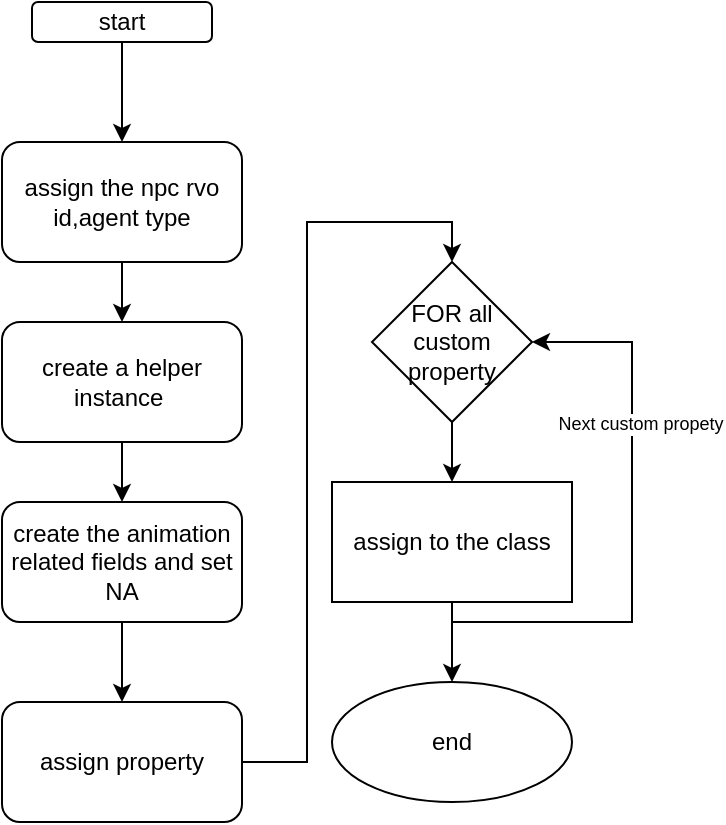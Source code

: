 <mxfile version="17.5.0" type="github">
  <diagram id="ceKti_Ka-W3cxVjrc0Ye" name="Page-1">
    <mxGraphModel dx="1038" dy="579" grid="1" gridSize="10" guides="1" tooltips="1" connect="1" arrows="1" fold="1" page="1" pageScale="1" pageWidth="850" pageHeight="1100" math="0" shadow="0">
      <root>
        <mxCell id="0" />
        <mxCell id="1" parent="0" />
        <mxCell id="NSxaghfgCX7ByZmKsTus-1" value="" style="edgeStyle=orthogonalEdgeStyle;rounded=0;orthogonalLoop=1;jettySize=auto;html=1;" edge="1" parent="1" source="NSxaghfgCX7ByZmKsTus-2" target="NSxaghfgCX7ByZmKsTus-4">
          <mxGeometry relative="1" as="geometry" />
        </mxCell>
        <mxCell id="NSxaghfgCX7ByZmKsTus-2" value="start" style="rounded=1;whiteSpace=wrap;html=1;" vertex="1" parent="1">
          <mxGeometry x="80" y="30" width="90" height="20" as="geometry" />
        </mxCell>
        <mxCell id="NSxaghfgCX7ByZmKsTus-3" value="" style="edgeStyle=orthogonalEdgeStyle;rounded=0;orthogonalLoop=1;jettySize=auto;html=1;" edge="1" parent="1" source="NSxaghfgCX7ByZmKsTus-4" target="NSxaghfgCX7ByZmKsTus-6">
          <mxGeometry relative="1" as="geometry" />
        </mxCell>
        <mxCell id="NSxaghfgCX7ByZmKsTus-4" value="assign the npc rvo id,agent type" style="whiteSpace=wrap;html=1;rounded=1;" vertex="1" parent="1">
          <mxGeometry x="65" y="100" width="120" height="60" as="geometry" />
        </mxCell>
        <mxCell id="NSxaghfgCX7ByZmKsTus-5" value="" style="edgeStyle=orthogonalEdgeStyle;rounded=0;orthogonalLoop=1;jettySize=auto;html=1;" edge="1" parent="1" source="NSxaghfgCX7ByZmKsTus-6" target="NSxaghfgCX7ByZmKsTus-8">
          <mxGeometry relative="1" as="geometry" />
        </mxCell>
        <mxCell id="NSxaghfgCX7ByZmKsTus-6" value="create a helper instance&amp;nbsp;" style="whiteSpace=wrap;html=1;rounded=1;" vertex="1" parent="1">
          <mxGeometry x="65" y="190" width="120" height="60" as="geometry" />
        </mxCell>
        <mxCell id="NSxaghfgCX7ByZmKsTus-7" value="" style="edgeStyle=orthogonalEdgeStyle;rounded=0;orthogonalLoop=1;jettySize=auto;html=1;" edge="1" parent="1" source="NSxaghfgCX7ByZmKsTus-8" target="NSxaghfgCX7ByZmKsTus-10">
          <mxGeometry relative="1" as="geometry" />
        </mxCell>
        <mxCell id="NSxaghfgCX7ByZmKsTus-8" value="create the animation related fields and set NA" style="whiteSpace=wrap;html=1;rounded=1;" vertex="1" parent="1">
          <mxGeometry x="65" y="280" width="120" height="60" as="geometry" />
        </mxCell>
        <mxCell id="NSxaghfgCX7ByZmKsTus-9" style="edgeStyle=orthogonalEdgeStyle;rounded=0;orthogonalLoop=1;jettySize=auto;html=1;entryX=0.5;entryY=0;entryDx=0;entryDy=0;" edge="1" parent="1" source="NSxaghfgCX7ByZmKsTus-10" target="NSxaghfgCX7ByZmKsTus-12">
          <mxGeometry relative="1" as="geometry" />
        </mxCell>
        <mxCell id="NSxaghfgCX7ByZmKsTus-10" value="assign property" style="whiteSpace=wrap;html=1;rounded=1;" vertex="1" parent="1">
          <mxGeometry x="65" y="380" width="120" height="60" as="geometry" />
        </mxCell>
        <mxCell id="NSxaghfgCX7ByZmKsTus-11" value="" style="edgeStyle=orthogonalEdgeStyle;rounded=0;orthogonalLoop=1;jettySize=auto;html=1;fontSize=9;" edge="1" parent="1" source="NSxaghfgCX7ByZmKsTus-12" target="NSxaghfgCX7ByZmKsTus-16">
          <mxGeometry relative="1" as="geometry" />
        </mxCell>
        <mxCell id="NSxaghfgCX7ByZmKsTus-12" value="FOR all custom property" style="rhombus;whiteSpace=wrap;html=1;" vertex="1" parent="1">
          <mxGeometry x="250" y="160" width="80" height="80" as="geometry" />
        </mxCell>
        <mxCell id="NSxaghfgCX7ByZmKsTus-13" style="edgeStyle=orthogonalEdgeStyle;rounded=0;orthogonalLoop=1;jettySize=auto;html=1;entryX=1;entryY=0.5;entryDx=0;entryDy=0;fontSize=9;" edge="1" parent="1" source="NSxaghfgCX7ByZmKsTus-16" target="NSxaghfgCX7ByZmKsTus-12">
          <mxGeometry relative="1" as="geometry">
            <Array as="points">
              <mxPoint x="290" y="340" />
              <mxPoint x="380" y="340" />
              <mxPoint x="380" y="200" />
            </Array>
          </mxGeometry>
        </mxCell>
        <mxCell id="NSxaghfgCX7ByZmKsTus-14" value="Next custom propety" style="edgeLabel;html=1;align=center;verticalAlign=middle;resizable=0;points=[];fontSize=9;" vertex="1" connectable="0" parent="NSxaghfgCX7ByZmKsTus-13">
          <mxGeometry x="0.372" y="-4" relative="1" as="geometry">
            <mxPoint as="offset" />
          </mxGeometry>
        </mxCell>
        <mxCell id="NSxaghfgCX7ByZmKsTus-15" value="" style="edgeStyle=orthogonalEdgeStyle;rounded=0;orthogonalLoop=1;jettySize=auto;html=1;fontSize=9;" edge="1" parent="1" source="NSxaghfgCX7ByZmKsTus-16" target="NSxaghfgCX7ByZmKsTus-17">
          <mxGeometry relative="1" as="geometry" />
        </mxCell>
        <mxCell id="NSxaghfgCX7ByZmKsTus-16" value="assign to the class" style="whiteSpace=wrap;html=1;" vertex="1" parent="1">
          <mxGeometry x="230" y="270" width="120" height="60" as="geometry" />
        </mxCell>
        <mxCell id="NSxaghfgCX7ByZmKsTus-17" value="end" style="ellipse;whiteSpace=wrap;html=1;" vertex="1" parent="1">
          <mxGeometry x="230" y="370" width="120" height="60" as="geometry" />
        </mxCell>
      </root>
    </mxGraphModel>
  </diagram>
</mxfile>

